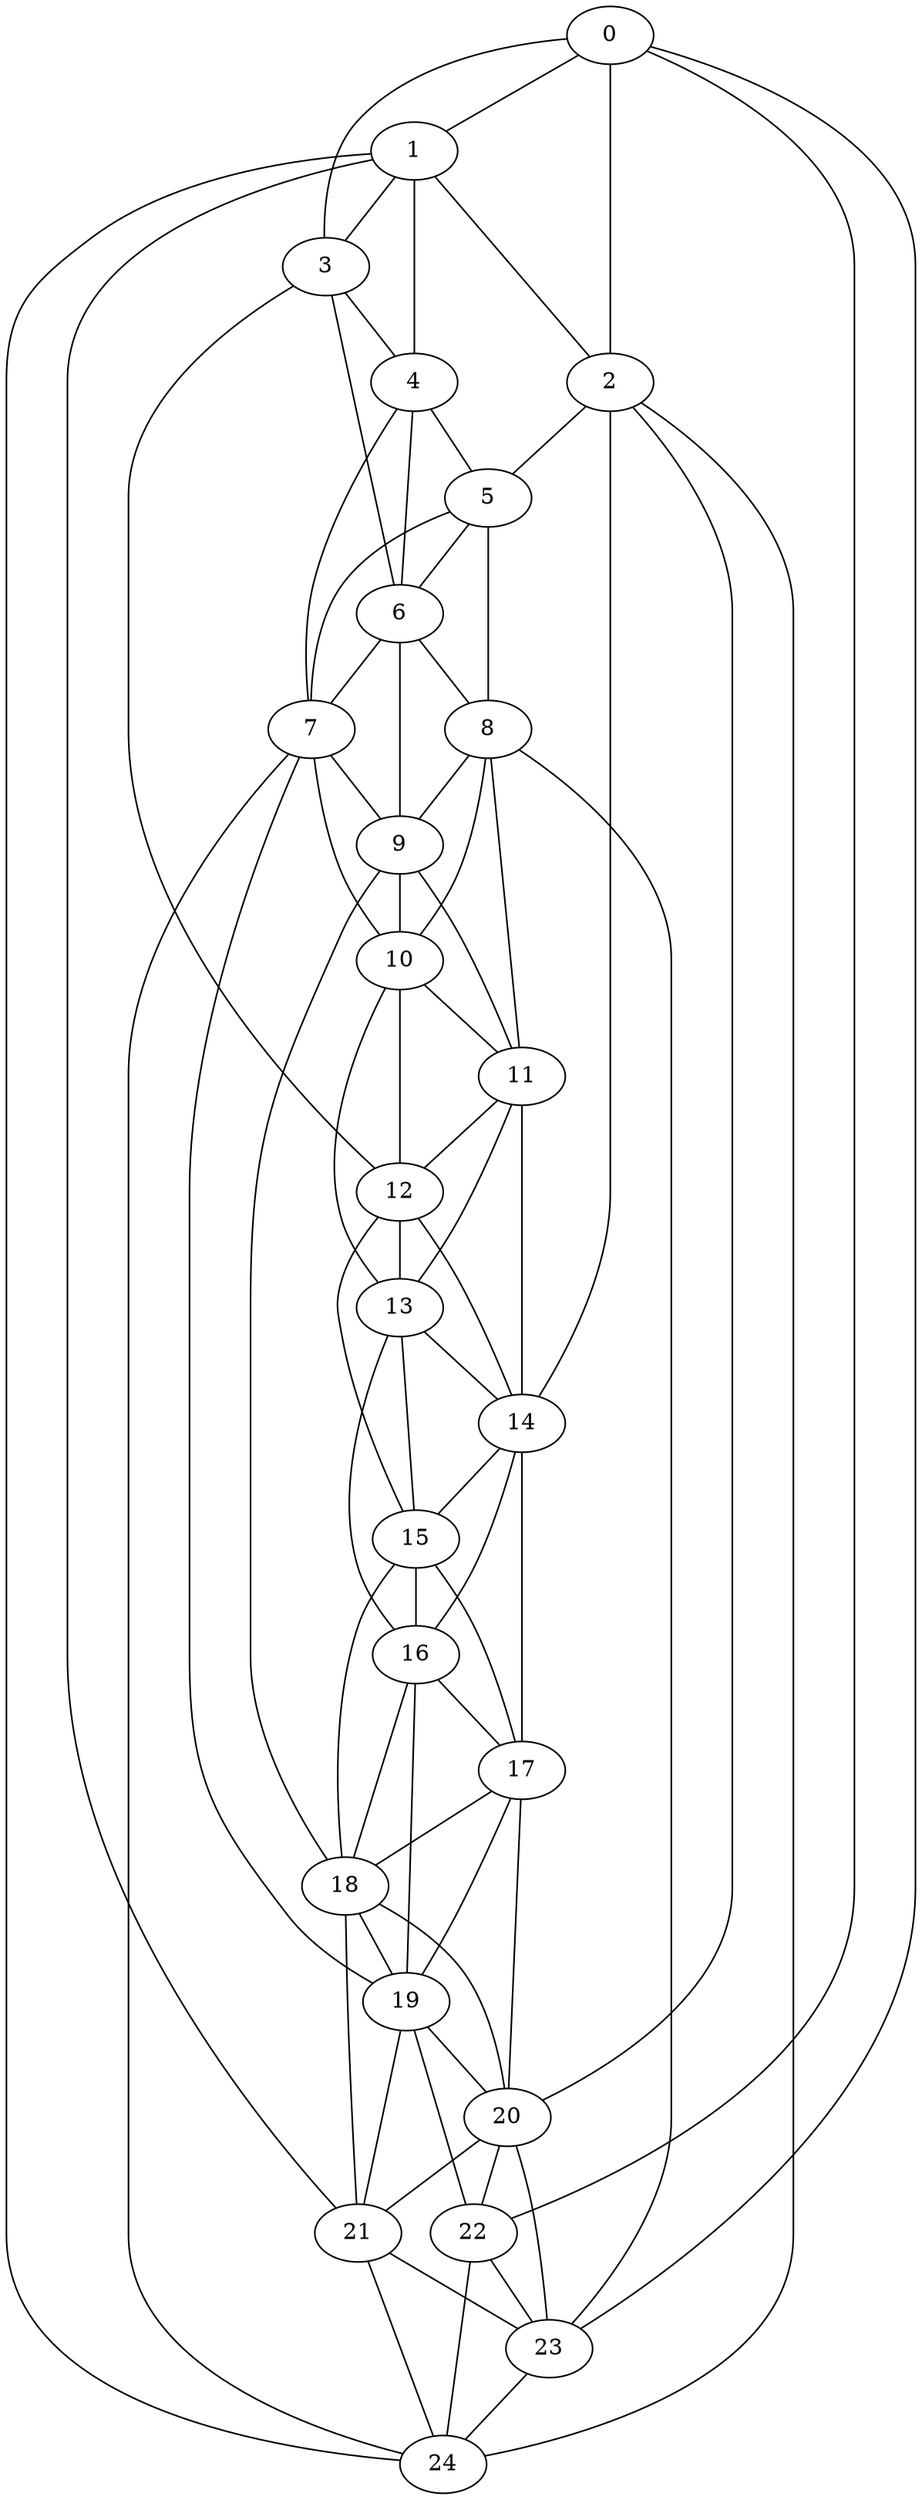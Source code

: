 strict graph "watts_strogatz_graph(25,6,0.1)" {
0;
1;
2;
3;
4;
5;
6;
7;
8;
9;
10;
11;
12;
13;
14;
15;
16;
17;
18;
19;
20;
21;
22;
23;
24;
0 -- 1  [is_available=True, prob="0.800824967929"];
0 -- 2  [is_available=True, prob="0.36013943011"];
0 -- 3  [is_available=True, prob="0.845513291872"];
0 -- 22  [is_available=True, prob="0.910285274215"];
0 -- 23  [is_available=True, prob="0.32159962814"];
1 -- 2  [is_available=True, prob="0.0278459917457"];
1 -- 3  [is_available=True, prob="0.341041274884"];
1 -- 4  [is_available=True, prob="0.695161951888"];
1 -- 21  [is_available=True, prob="0.500575621456"];
1 -- 24  [is_available=True, prob="0.784603239776"];
2 -- 5  [is_available=True, prob="0.908320368094"];
2 -- 14  [is_available=True, prob="0.852088931376"];
2 -- 20  [is_available=True, prob="0.904647085969"];
2 -- 24  [is_available=True, prob="0.676748716849"];
3 -- 4  [is_available=True, prob="1.0"];
3 -- 6  [is_available=True, prob="0.222860692296"];
3 -- 12  [is_available=True, prob="0.277744647215"];
4 -- 5  [is_available=True, prob="0.233279784183"];
4 -- 6  [is_available=True, prob="1.0"];
4 -- 7  [is_available=True, prob="0.387988642839"];
5 -- 6  [is_available=True, prob="1.0"];
5 -- 7  [is_available=True, prob="0.325655094372"];
5 -- 8  [is_available=True, prob="0.407646433231"];
6 -- 7  [is_available=True, prob="1.0"];
6 -- 8  [is_available=True, prob="1.0"];
6 -- 9  [is_available=True, prob="0.852165772128"];
7 -- 9  [is_available=True, prob="1.0"];
7 -- 10  [is_available=True, prob="0.452501061799"];
7 -- 19  [is_available=True, prob="0.154525649332"];
7 -- 24  [is_available=True, prob="0.246780948122"];
8 -- 9  [is_available=True, prob="0.853604835968"];
8 -- 10  [is_available=True, prob="0.522832717918"];
8 -- 11  [is_available=True, prob="0.131063988275"];
8 -- 23  [is_available=True, prob="1.0"];
9 -- 10  [is_available=True, prob="0.910786190439"];
9 -- 11  [is_available=True, prob="0.411394009189"];
9 -- 18  [is_available=True, prob="0.976720311504"];
10 -- 11  [is_available=True, prob="0.727601717953"];
10 -- 12  [is_available=True, prob="0.606707959136"];
10 -- 13  [is_available=True, prob="1.0"];
11 -- 12  [is_available=True, prob="0.595440089204"];
11 -- 13  [is_available=True, prob="0.293889358439"];
11 -- 14  [is_available=True, prob="0.473324321754"];
12 -- 13  [is_available=True, prob="0.140760837919"];
12 -- 14  [is_available=True, prob="0.0884282220799"];
12 -- 15  [is_available=True, prob="0.712436155634"];
13 -- 14  [is_available=True, prob="1.0"];
13 -- 15  [is_available=True, prob="0.579092523231"];
13 -- 16  [is_available=True, prob="0.753126821583"];
14 -- 15  [is_available=True, prob="0.630594769528"];
14 -- 16  [is_available=True, prob="0.95861434077"];
14 -- 17  [is_available=True, prob="0.428825327808"];
15 -- 16  [is_available=True, prob="0.22188684181"];
15 -- 17  [is_available=True, prob="1.0"];
15 -- 18  [is_available=True, prob="0.574723131281"];
16 -- 17  [is_available=True, prob="1.0"];
16 -- 18  [is_available=True, prob="0.260764978384"];
16 -- 19  [is_available=True, prob="1.0"];
17 -- 18  [is_available=True, prob="0.345062628066"];
17 -- 19  [is_available=True, prob="0.0305772464451"];
17 -- 20  [is_available=True, prob="1.0"];
18 -- 19  [is_available=True, prob="0.546420734187"];
18 -- 20  [is_available=True, prob="0.214574156466"];
18 -- 21  [is_available=True, prob="0.812628247145"];
19 -- 20  [is_available=True, prob="0.926115542349"];
19 -- 21  [is_available=True, prob="0.645014181814"];
19 -- 22  [is_available=True, prob="0.729807524302"];
20 -- 21  [is_available=True, prob="0.6978454171"];
20 -- 22  [is_available=True, prob="0.981846721296"];
20 -- 23  [is_available=True, prob="0.84504254077"];
21 -- 23  [is_available=True, prob="0.269714050689"];
21 -- 24  [is_available=True, prob="0.501342841941"];
22 -- 23  [is_available=True, prob="1.0"];
22 -- 24  [is_available=True, prob="0.00813345350938"];
23 -- 24  [is_available=True, prob="0.662682161228"];
}
